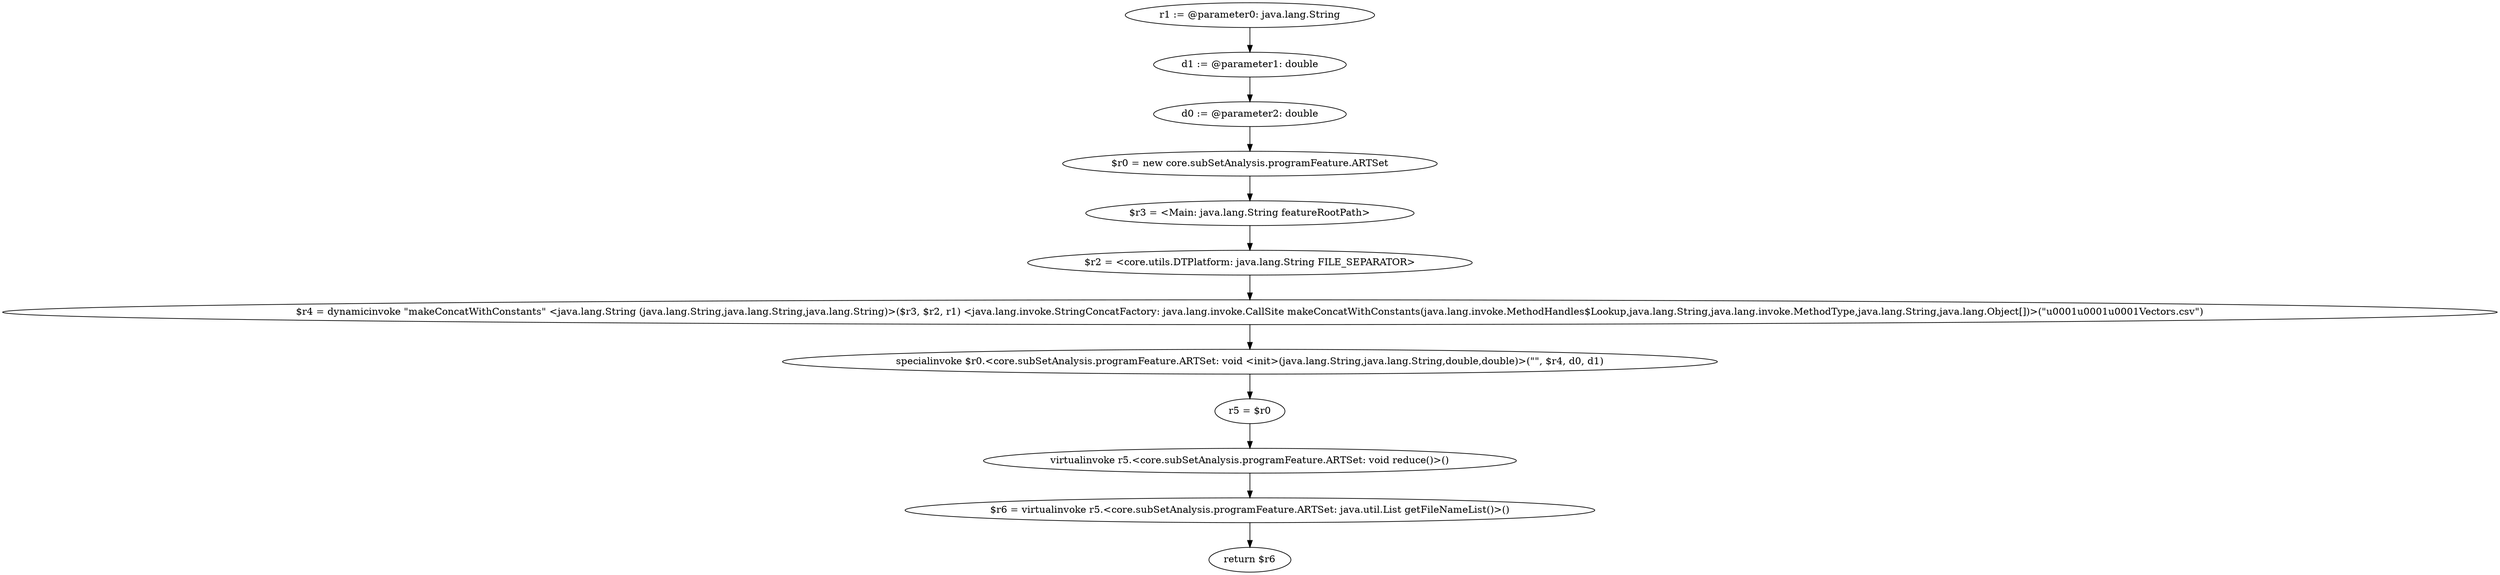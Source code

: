 digraph "unitGraph" {
    "r1 := @parameter0: java.lang.String"
    "d1 := @parameter1: double"
    "d0 := @parameter2: double"
    "$r0 = new core.subSetAnalysis.programFeature.ARTSet"
    "$r3 = <Main: java.lang.String featureRootPath>"
    "$r2 = <core.utils.DTPlatform: java.lang.String FILE_SEPARATOR>"
    "$r4 = dynamicinvoke \"makeConcatWithConstants\" <java.lang.String (java.lang.String,java.lang.String,java.lang.String)>($r3, $r2, r1) <java.lang.invoke.StringConcatFactory: java.lang.invoke.CallSite makeConcatWithConstants(java.lang.invoke.MethodHandles$Lookup,java.lang.String,java.lang.invoke.MethodType,java.lang.String,java.lang.Object[])>(\"\u0001\u0001\u0001Vectors.csv\")"
    "specialinvoke $r0.<core.subSetAnalysis.programFeature.ARTSet: void <init>(java.lang.String,java.lang.String,double,double)>(\"\", $r4, d0, d1)"
    "r5 = $r0"
    "virtualinvoke r5.<core.subSetAnalysis.programFeature.ARTSet: void reduce()>()"
    "$r6 = virtualinvoke r5.<core.subSetAnalysis.programFeature.ARTSet: java.util.List getFileNameList()>()"
    "return $r6"
    "r1 := @parameter0: java.lang.String"->"d1 := @parameter1: double";
    "d1 := @parameter1: double"->"d0 := @parameter2: double";
    "d0 := @parameter2: double"->"$r0 = new core.subSetAnalysis.programFeature.ARTSet";
    "$r0 = new core.subSetAnalysis.programFeature.ARTSet"->"$r3 = <Main: java.lang.String featureRootPath>";
    "$r3 = <Main: java.lang.String featureRootPath>"->"$r2 = <core.utils.DTPlatform: java.lang.String FILE_SEPARATOR>";
    "$r2 = <core.utils.DTPlatform: java.lang.String FILE_SEPARATOR>"->"$r4 = dynamicinvoke \"makeConcatWithConstants\" <java.lang.String (java.lang.String,java.lang.String,java.lang.String)>($r3, $r2, r1) <java.lang.invoke.StringConcatFactory: java.lang.invoke.CallSite makeConcatWithConstants(java.lang.invoke.MethodHandles$Lookup,java.lang.String,java.lang.invoke.MethodType,java.lang.String,java.lang.Object[])>(\"\u0001\u0001\u0001Vectors.csv\")";
    "$r4 = dynamicinvoke \"makeConcatWithConstants\" <java.lang.String (java.lang.String,java.lang.String,java.lang.String)>($r3, $r2, r1) <java.lang.invoke.StringConcatFactory: java.lang.invoke.CallSite makeConcatWithConstants(java.lang.invoke.MethodHandles$Lookup,java.lang.String,java.lang.invoke.MethodType,java.lang.String,java.lang.Object[])>(\"\u0001\u0001\u0001Vectors.csv\")"->"specialinvoke $r0.<core.subSetAnalysis.programFeature.ARTSet: void <init>(java.lang.String,java.lang.String,double,double)>(\"\", $r4, d0, d1)";
    "specialinvoke $r0.<core.subSetAnalysis.programFeature.ARTSet: void <init>(java.lang.String,java.lang.String,double,double)>(\"\", $r4, d0, d1)"->"r5 = $r0";
    "r5 = $r0"->"virtualinvoke r5.<core.subSetAnalysis.programFeature.ARTSet: void reduce()>()";
    "virtualinvoke r5.<core.subSetAnalysis.programFeature.ARTSet: void reduce()>()"->"$r6 = virtualinvoke r5.<core.subSetAnalysis.programFeature.ARTSet: java.util.List getFileNameList()>()";
    "$r6 = virtualinvoke r5.<core.subSetAnalysis.programFeature.ARTSet: java.util.List getFileNameList()>()"->"return $r6";
}
